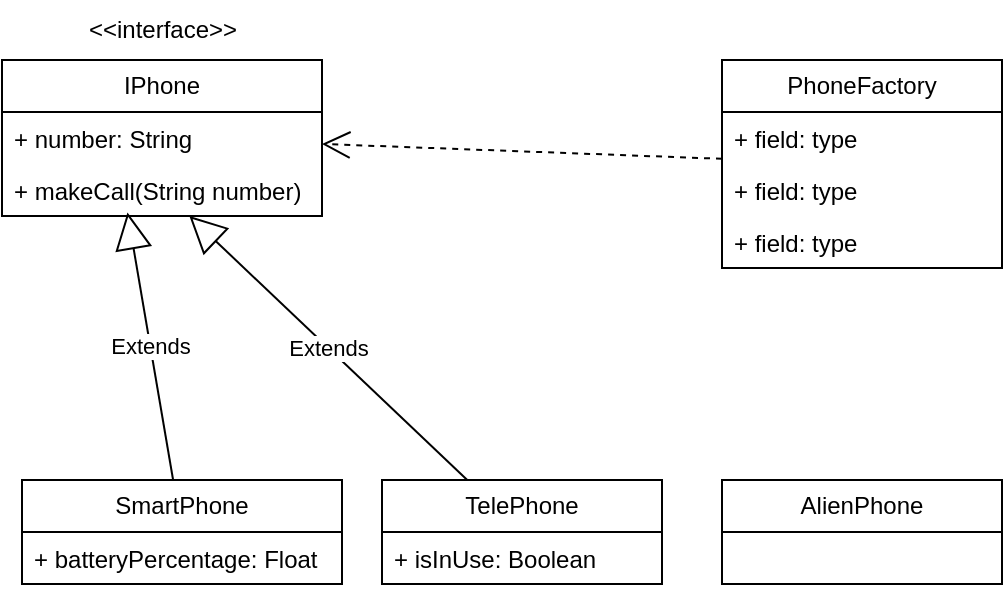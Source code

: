 <mxfile version="21.8.1" type="device">
  <diagram id="C5RBs43oDa-KdzZeNtuy" name="Page-1">
    <mxGraphModel dx="537" dy="1241" grid="1" gridSize="10" guides="1" tooltips="1" connect="1" arrows="1" fold="1" page="1" pageScale="1" pageWidth="827" pageHeight="1169" math="0" shadow="0">
      <root>
        <mxCell id="WIyWlLk6GJQsqaUBKTNV-0" />
        <mxCell id="WIyWlLk6GJQsqaUBKTNV-1" parent="WIyWlLk6GJQsqaUBKTNV-0" />
        <mxCell id="cb-wuqlqmHab7X2RRmm--0" value="IPhone" style="swimlane;fontStyle=0;childLayout=stackLayout;horizontal=1;startSize=26;fillColor=none;horizontalStack=0;resizeParent=1;resizeParentMax=0;resizeLast=0;collapsible=1;marginBottom=0;whiteSpace=wrap;html=1;" vertex="1" parent="WIyWlLk6GJQsqaUBKTNV-1">
          <mxGeometry x="130" y="500" width="160" height="78" as="geometry" />
        </mxCell>
        <mxCell id="cb-wuqlqmHab7X2RRmm--1" value="+ number: String" style="text;strokeColor=none;fillColor=none;align=left;verticalAlign=top;spacingLeft=4;spacingRight=4;overflow=hidden;rotatable=0;points=[[0,0.5],[1,0.5]];portConstraint=eastwest;whiteSpace=wrap;html=1;" vertex="1" parent="cb-wuqlqmHab7X2RRmm--0">
          <mxGeometry y="26" width="160" height="26" as="geometry" />
        </mxCell>
        <mxCell id="cb-wuqlqmHab7X2RRmm--2" value="+ makeCall(String number)" style="text;strokeColor=none;fillColor=none;align=left;verticalAlign=top;spacingLeft=4;spacingRight=4;overflow=hidden;rotatable=0;points=[[0,0.5],[1,0.5]];portConstraint=eastwest;whiteSpace=wrap;html=1;" vertex="1" parent="cb-wuqlqmHab7X2RRmm--0">
          <mxGeometry y="52" width="160" height="26" as="geometry" />
        </mxCell>
        <mxCell id="cb-wuqlqmHab7X2RRmm--4" value="&amp;lt;&amp;lt;interface&amp;gt;&amp;gt;" style="text;html=1;align=center;verticalAlign=middle;resizable=0;points=[];autosize=1;strokeColor=none;fillColor=none;" vertex="1" parent="WIyWlLk6GJQsqaUBKTNV-1">
          <mxGeometry x="160" y="470" width="100" height="30" as="geometry" />
        </mxCell>
        <mxCell id="cb-wuqlqmHab7X2RRmm--5" value="PhoneFactory" style="swimlane;fontStyle=0;childLayout=stackLayout;horizontal=1;startSize=26;fillColor=none;horizontalStack=0;resizeParent=1;resizeParentMax=0;resizeLast=0;collapsible=1;marginBottom=0;whiteSpace=wrap;html=1;" vertex="1" parent="WIyWlLk6GJQsqaUBKTNV-1">
          <mxGeometry x="490" y="500" width="140" height="104" as="geometry" />
        </mxCell>
        <mxCell id="cb-wuqlqmHab7X2RRmm--6" value="+ field: type" style="text;strokeColor=none;fillColor=none;align=left;verticalAlign=top;spacingLeft=4;spacingRight=4;overflow=hidden;rotatable=0;points=[[0,0.5],[1,0.5]];portConstraint=eastwest;whiteSpace=wrap;html=1;" vertex="1" parent="cb-wuqlqmHab7X2RRmm--5">
          <mxGeometry y="26" width="140" height="26" as="geometry" />
        </mxCell>
        <mxCell id="cb-wuqlqmHab7X2RRmm--7" value="+ field: type" style="text;strokeColor=none;fillColor=none;align=left;verticalAlign=top;spacingLeft=4;spacingRight=4;overflow=hidden;rotatable=0;points=[[0,0.5],[1,0.5]];portConstraint=eastwest;whiteSpace=wrap;html=1;" vertex="1" parent="cb-wuqlqmHab7X2RRmm--5">
          <mxGeometry y="52" width="140" height="26" as="geometry" />
        </mxCell>
        <mxCell id="cb-wuqlqmHab7X2RRmm--8" value="+ field: type" style="text;strokeColor=none;fillColor=none;align=left;verticalAlign=top;spacingLeft=4;spacingRight=4;overflow=hidden;rotatable=0;points=[[0,0.5],[1,0.5]];portConstraint=eastwest;whiteSpace=wrap;html=1;" vertex="1" parent="cb-wuqlqmHab7X2RRmm--5">
          <mxGeometry y="78" width="140" height="26" as="geometry" />
        </mxCell>
        <mxCell id="cb-wuqlqmHab7X2RRmm--9" value="" style="endArrow=open;endSize=12;dashed=1;html=1;rounded=0;" edge="1" parent="WIyWlLk6GJQsqaUBKTNV-1" source="cb-wuqlqmHab7X2RRmm--5" target="cb-wuqlqmHab7X2RRmm--0">
          <mxGeometry width="160" relative="1" as="geometry">
            <mxPoint x="310" y="800" as="sourcePoint" />
            <mxPoint x="370" y="520" as="targetPoint" />
          </mxGeometry>
        </mxCell>
        <mxCell id="cb-wuqlqmHab7X2RRmm--10" value="AlienPhone" style="swimlane;fontStyle=0;childLayout=stackLayout;horizontal=1;startSize=26;fillColor=none;horizontalStack=0;resizeParent=1;resizeParentMax=0;resizeLast=0;collapsible=1;marginBottom=0;whiteSpace=wrap;html=1;" vertex="1" parent="WIyWlLk6GJQsqaUBKTNV-1">
          <mxGeometry x="490" y="710" width="140" height="52" as="geometry" />
        </mxCell>
        <mxCell id="cb-wuqlqmHab7X2RRmm--14" value="TelePhone" style="swimlane;fontStyle=0;childLayout=stackLayout;horizontal=1;startSize=26;fillColor=none;horizontalStack=0;resizeParent=1;resizeParentMax=0;resizeLast=0;collapsible=1;marginBottom=0;whiteSpace=wrap;html=1;" vertex="1" parent="WIyWlLk6GJQsqaUBKTNV-1">
          <mxGeometry x="320" y="710" width="140" height="52" as="geometry" />
        </mxCell>
        <mxCell id="cb-wuqlqmHab7X2RRmm--15" value="+ isInUse: Boolean" style="text;strokeColor=none;fillColor=none;align=left;verticalAlign=top;spacingLeft=4;spacingRight=4;overflow=hidden;rotatable=0;points=[[0,0.5],[1,0.5]];portConstraint=eastwest;whiteSpace=wrap;html=1;" vertex="1" parent="cb-wuqlqmHab7X2RRmm--14">
          <mxGeometry y="26" width="140" height="26" as="geometry" />
        </mxCell>
        <mxCell id="cb-wuqlqmHab7X2RRmm--18" value="Extends" style="endArrow=block;endSize=16;endFill=0;html=1;rounded=0;" edge="1" parent="WIyWlLk6GJQsqaUBKTNV-1" source="cb-wuqlqmHab7X2RRmm--14" target="cb-wuqlqmHab7X2RRmm--2">
          <mxGeometry width="160" relative="1" as="geometry">
            <mxPoint x="260" y="850.31" as="sourcePoint" />
            <mxPoint x="152.96" y="630" as="targetPoint" />
          </mxGeometry>
        </mxCell>
        <mxCell id="cb-wuqlqmHab7X2RRmm--20" value="SmartPhone" style="swimlane;fontStyle=0;childLayout=stackLayout;horizontal=1;startSize=26;fillColor=none;horizontalStack=0;resizeParent=1;resizeParentMax=0;resizeLast=0;collapsible=1;marginBottom=0;whiteSpace=wrap;html=1;" vertex="1" parent="WIyWlLk6GJQsqaUBKTNV-1">
          <mxGeometry x="140" y="710" width="160" height="52" as="geometry" />
        </mxCell>
        <mxCell id="cb-wuqlqmHab7X2RRmm--21" value="+ batteryPercentage: Float" style="text;strokeColor=none;fillColor=none;align=left;verticalAlign=top;spacingLeft=4;spacingRight=4;overflow=hidden;rotatable=0;points=[[0,0.5],[1,0.5]];portConstraint=eastwest;whiteSpace=wrap;html=1;" vertex="1" parent="cb-wuqlqmHab7X2RRmm--20">
          <mxGeometry y="26" width="160" height="26" as="geometry" />
        </mxCell>
        <mxCell id="cb-wuqlqmHab7X2RRmm--24" value="Extends" style="endArrow=block;endSize=16;endFill=0;html=1;rounded=0;entryX=0.392;entryY=0.932;entryDx=0;entryDy=0;entryPerimeter=0;" edge="1" parent="WIyWlLk6GJQsqaUBKTNV-1" source="cb-wuqlqmHab7X2RRmm--20" target="cb-wuqlqmHab7X2RRmm--2">
          <mxGeometry width="160" relative="1" as="geometry">
            <mxPoint x="320" y="720" as="sourcePoint" />
            <mxPoint x="174" y="589" as="targetPoint" />
          </mxGeometry>
        </mxCell>
      </root>
    </mxGraphModel>
  </diagram>
</mxfile>
